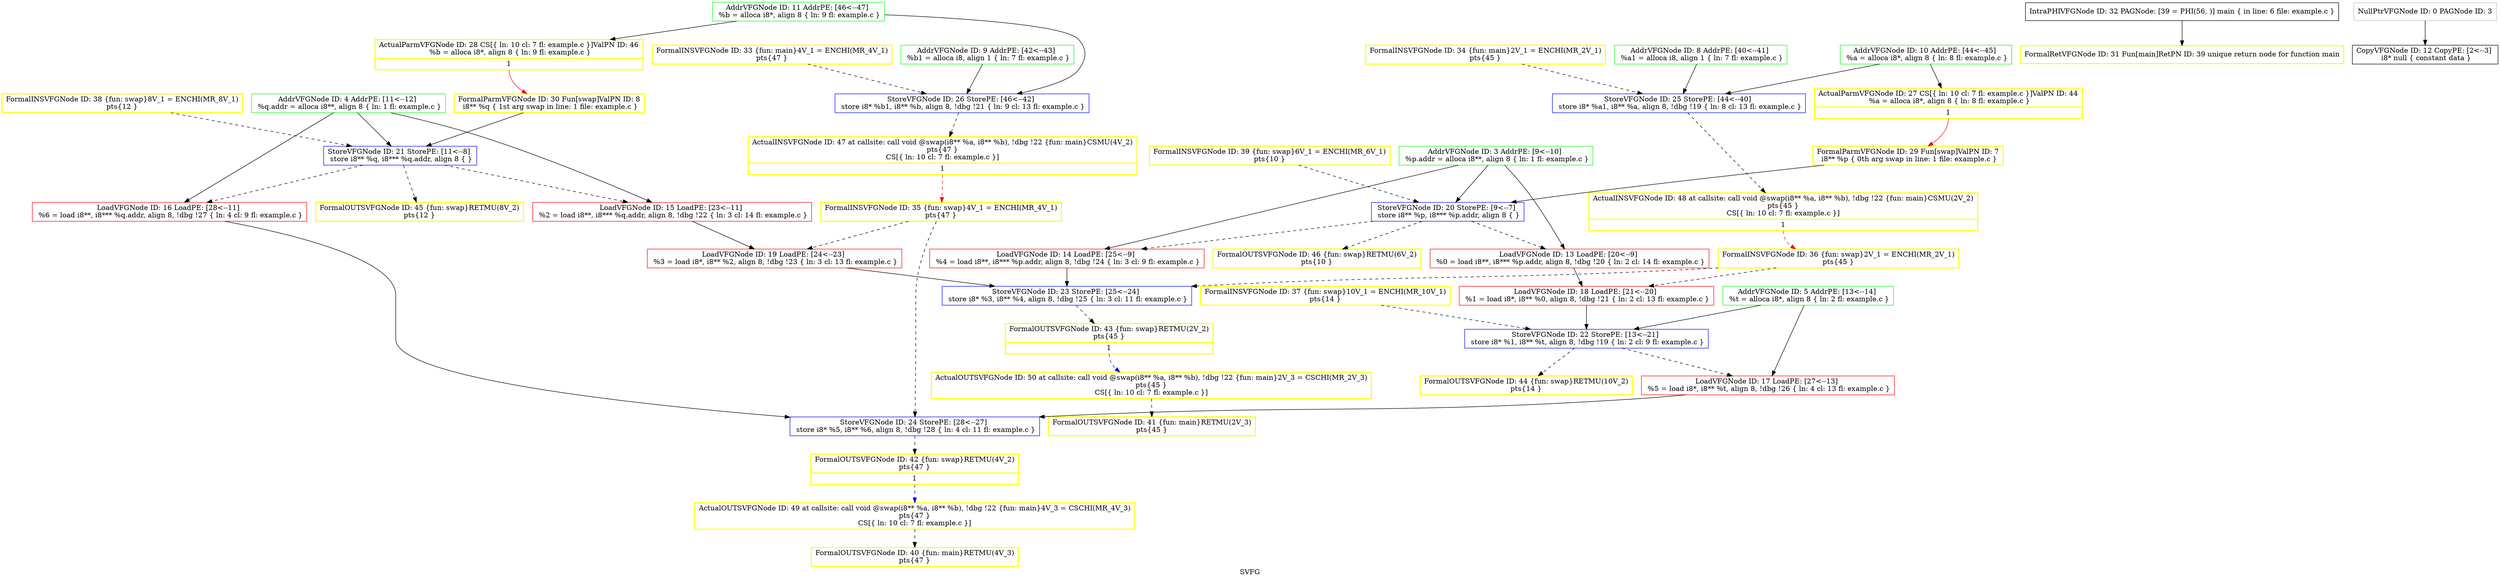 digraph "SVFG" {
	label="SVFG";

	Node0x7fe6cf51a340 [shape=record,color=yellow,penwidth=2,label="{ActualOUTSVFGNode ID: 50 at callsite:   call void @swap(i8** %a, i8** %b), !dbg !22 \{fun: main\}2V_3 = CSCHI(MR_2V_3)\npts\{45 \}\nCS[\{ ln: 10  cl: 7  fl: example.c \}]}"];
	Node0x7fe6cf51a340 -> Node0x7fe6cf519570[style=dashed];
	Node0x7fe6cf51a190 [shape=record,color=yellow,penwidth=2,label="{ActualOUTSVFGNode ID: 49 at callsite:   call void @swap(i8** %a, i8** %b), !dbg !22 \{fun: main\}4V_3 = CSCHI(MR_4V_3)\npts\{47 \}\nCS[\{ ln: 10  cl: 7  fl: example.c \}]}"];
	Node0x7fe6cf51a190 -> Node0x7fe6cf5193f0[style=dashed];
	Node0x7fe6cf516e20 [shape=record,color=yellow,penwidth=2,label="{ActualINSVFGNode ID: 48 at callsite:   call void @swap(i8** %a, i8** %b), !dbg !22 \{fun: main\}CSMU(2V_2)\npts\{45 \}\nCS[\{ ln: 10  cl: 7  fl: example.c \}]|{<s0>1}}"];
	Node0x7fe6cf516e20:s0 -> Node0x7fe6cf518ec0[style=dashed,color=red];
	Node0x7fe6cf519d70 [shape=record,color=yellow,penwidth=2,label="{ActualINSVFGNode ID: 47 at callsite:   call void @swap(i8** %a, i8** %b), !dbg !22 \{fun: main\}CSMU(4V_2)\npts\{47 \}\nCS[\{ ln: 10  cl: 7  fl: example.c \}]|{<s0>1}}"];
	Node0x7fe6cf519d70:s0 -> Node0x7fe6cf518d20[style=dashed,color=red];
	Node0x7fe6cf519c60 [shape=record,color=yellow,penwidth=2,label="{FormalOUTSVFGNode ID: 46 \{fun: swap\}RETMU(6V_2)\npts\{10 \}\n}"];
	Node0x7fe6cf519b50 [shape=record,color=yellow,penwidth=2,label="{FormalOUTSVFGNode ID: 45 \{fun: swap\}RETMU(8V_2)\npts\{12 \}\n}"];
	Node0x7fe6cf519a90 [shape=record,color=yellow,penwidth=2,label="{FormalOUTSVFGNode ID: 44 \{fun: swap\}RETMU(10V_2)\npts\{14 \}\n}"];
	Node0x7fe6cf519800 [shape=record,color=yellow,penwidth=2,label="{FormalOUTSVFGNode ID: 43 \{fun: swap\}RETMU(2V_2)\npts\{45 \}\n|{<s0>1}}"];
	Node0x7fe6cf519800:s0 -> Node0x7fe6cf51a340[style=dashed,color=blue];
	Node0x7fe6cf519680 [shape=record,color=yellow,penwidth=2,label="{FormalOUTSVFGNode ID: 42 \{fun: swap\}RETMU(4V_2)\npts\{47 \}\n|{<s0>1}}"];
	Node0x7fe6cf519680:s0 -> Node0x7fe6cf51a190[style=dashed,color=blue];
	Node0x7fe6cf519570 [shape=record,color=yellow,penwidth=2,label="{FormalOUTSVFGNode ID: 41 \{fun: main\}RETMU(2V_3)\npts\{45 \}\n}"];
	Node0x7fe6cf5193f0 [shape=record,color=yellow,penwidth=2,label="{FormalOUTSVFGNode ID: 40 \{fun: main\}RETMU(4V_3)\npts\{47 \}\n}"];
	Node0x7fe6cf5192c0 [shape=record,color=yellow,penwidth=2,label="{FormalINSVFGNode ID: 39 \{fun: swap\}6V_1 = ENCHI(MR_6V_1)\npts\{10 \}\n}"];
	Node0x7fe6cf5192c0 -> Node0x7fe6cf5169d0[style=dashed];
	Node0x7fe6cf5191e0 [shape=record,color=yellow,penwidth=2,label="{FormalINSVFGNode ID: 38 \{fun: swap\}8V_1 = ENCHI(MR_8V_1)\npts\{12 \}\n}"];
	Node0x7fe6cf5191e0 -> Node0x7fe6cf516aa0[style=dashed];
	Node0x7fe6cf518ff0 [shape=record,color=yellow,penwidth=2,label="{FormalINSVFGNode ID: 37 \{fun: swap\}10V_1 = ENCHI(MR_10V_1)\npts\{14 \}\n}"];
	Node0x7fe6cf518ff0 -> Node0x7fe6cf516c30[style=dashed];
	Node0x7fe6cf518ec0 [shape=record,color=yellow,penwidth=2,label="{FormalINSVFGNode ID: 36 \{fun: swap\}2V_1 = ENCHI(MR_2V_1)\npts\{45 \}\n}"];
	Node0x7fe6cf518ec0 -> Node0x7fe6cf5167f0[style=dashed];
	Node0x7fe6cf518ec0 -> Node0x7fe6cf516ce0[style=dashed];
	Node0x7fe6cf518d20 [shape=record,color=yellow,penwidth=2,label="{FormalINSVFGNode ID: 35 \{fun: swap\}4V_1 = ENCHI(MR_4V_1)\npts\{47 \}\n}"];
	Node0x7fe6cf518d20 -> Node0x7fe6cf5168e0[style=dashed];
	Node0x7fe6cf518d20 -> Node0x7fe6cf516ef0[style=dashed];
	Node0x7fe6cf518b30 [shape=record,color=yellow,penwidth=2,label="{FormalINSVFGNode ID: 34 \{fun: main\}2V_1 = ENCHI(MR_2V_1)\npts\{45 \}\n}"];
	Node0x7fe6cf518b30 -> Node0x7fe6cf516080[style=dashed];
	Node0x7fe6cf5189c0 [shape=record,color=yellow,penwidth=2,label="{FormalINSVFGNode ID: 33 \{fun: main\}4V_1 = ENCHI(MR_4V_1)\npts\{47 \}\n}"];
	Node0x7fe6cf5189c0 -> Node0x7fe6cf517140[style=dashed];
	Node0x7fe6cf5176e0 [shape=record,color=black,label="{IntraPHIVFGNode ID: 32 PAGNode: [39 = PHI(56, )]    main \{ in line: 6 file: example.c \}}"];
	Node0x7fe6cf5176e0 -> Node0x7fe6cf517600[style=solid];
	Node0x7fe6cf517600 [shape=record,color=yellow,penwidth=2,label="{FormalRetVFGNode ID: 31 Fun[main]RetPN ID: 39 unique return node for function main}"];
	Node0x7fe6cf5174c0 [shape=record,color=yellow,penwidth=2,label="{FormalParmVFGNode ID: 30 Fun[swap]ValPN ID: 8\n i8** %q \{ 1st arg swap in line: 1 file: example.c \}}"];
	Node0x7fe6cf5174c0 -> Node0x7fe6cf516aa0[style=solid];
	Node0x7fe6cf517380 [shape=record,color=yellow,penwidth=2,label="{FormalParmVFGNode ID: 29 Fun[swap]ValPN ID: 7\n i8** %p \{ 0th arg swap in line: 1 file: example.c \}}"];
	Node0x7fe6cf517380 -> Node0x7fe6cf5169d0[style=solid];
	Node0x7fe6cf517270 [shape=record,color=yellow,penwidth=2,label="{ActualParmVFGNode ID: 28 CS[\{ ln: 10  cl: 7  fl: example.c \}]ValPN ID: 46\n   %b = alloca i8*, align 8 \{ ln: 9 fl: example.c \}|{<s0>1}}"];
	Node0x7fe6cf517270:s0 -> Node0x7fe6cf5174c0[style=solid,color=red];
	Node0x7fe6cf516220 [shape=record,color=yellow,penwidth=2,label="{ActualParmVFGNode ID: 27 CS[\{ ln: 10  cl: 7  fl: example.c \}]ValPN ID: 44\n   %a = alloca i8*, align 8 \{ ln: 8 fl: example.c \}|{<s0>1}}"];
	Node0x7fe6cf516220:s0 -> Node0x7fe6cf517380[style=solid,color=red];
	Node0x7fe6cf517140 [shape=record,color=blue,label="{StoreVFGNode ID: 26 StorePE: [46\<--42]  \n   store i8* %b1, i8** %b, align 8, !dbg !21 \{ ln: 9  cl: 13  fl: example.c \}}"];
	Node0x7fe6cf517140 -> Node0x7fe6cf519d70[style=dashed];
	Node0x7fe6cf516080 [shape=record,color=blue,label="{StoreVFGNode ID: 25 StorePE: [44\<--40]  \n   store i8* %a1, i8** %a, align 8, !dbg !19 \{ ln: 8  cl: 13  fl: example.c \}}"];
	Node0x7fe6cf516080 -> Node0x7fe6cf516e20[style=dashed];
	Node0x7fe6cf516ef0 [shape=record,color=blue,label="{StoreVFGNode ID: 24 StorePE: [28\<--27]  \n   store i8* %5, i8** %6, align 8, !dbg !28 \{ ln: 4  cl: 11  fl: example.c \}}"];
	Node0x7fe6cf516ef0 -> Node0x7fe6cf519680[style=dashed];
	Node0x7fe6cf516ce0 [shape=record,color=blue,label="{StoreVFGNode ID: 23 StorePE: [25\<--24]  \n   store i8* %3, i8** %4, align 8, !dbg !25 \{ ln: 3  cl: 11  fl: example.c \}}"];
	Node0x7fe6cf516ce0 -> Node0x7fe6cf519800[style=dashed];
	Node0x7fe6cf516c30 [shape=record,color=blue,label="{StoreVFGNode ID: 22 StorePE: [13\<--21]  \n   store i8* %1, i8** %t, align 8, !dbg !19 \{ ln: 2  cl: 9  fl: example.c \}}"];
	Node0x7fe6cf516c30 -> Node0x7fe6cf516700[style=dashed];
	Node0x7fe6cf516c30 -> Node0x7fe6cf519a90[style=dashed];
	Node0x7fe6cf516aa0 [shape=record,color=blue,label="{StoreVFGNode ID: 21 StorePE: [11\<--8]  \n   store i8** %q, i8*** %q.addr, align 8 \{  \}}"];
	Node0x7fe6cf516aa0 -> Node0x7fe6cf5164e0[style=dashed];
	Node0x7fe6cf516aa0 -> Node0x7fe6cf516610[style=dashed];
	Node0x7fe6cf516aa0 -> Node0x7fe6cf519b50[style=dashed];
	Node0x7fe6cf5169d0 [shape=record,color=blue,label="{StoreVFGNode ID: 20 StorePE: [9\<--7]  \n   store i8** %p, i8*** %p.addr, align 8 \{  \}}"];
	Node0x7fe6cf5169d0 -> Node0x7fe6cf516300[style=dashed];
	Node0x7fe6cf5169d0 -> Node0x7fe6cf5163f0[style=dashed];
	Node0x7fe6cf5169d0 -> Node0x7fe6cf519c60[style=dashed];
	Node0x7fe6cf5168e0 [shape=record,color=red,label="{LoadVFGNode ID: 19 LoadPE: [24\<--23]  \n   %3 = load i8*, i8** %2, align 8, !dbg !23 \{ ln: 3  cl: 13  fl: example.c \}}"];
	Node0x7fe6cf5168e0 -> Node0x7fe6cf516ce0[style=solid];
	Node0x7fe6cf5167f0 [shape=record,color=red,label="{LoadVFGNode ID: 18 LoadPE: [21\<--20]  \n   %1 = load i8*, i8** %0, align 8, !dbg !21 \{ ln: 2  cl: 13  fl: example.c \}}"];
	Node0x7fe6cf5167f0 -> Node0x7fe6cf516c30[style=solid];
	Node0x7fe6cf516700 [shape=record,color=red,label="{LoadVFGNode ID: 17 LoadPE: [27\<--13]  \n   %5 = load i8*, i8** %t, align 8, !dbg !26 \{ ln: 4  cl: 13  fl: example.c \}}"];
	Node0x7fe6cf516700 -> Node0x7fe6cf516ef0[style=solid];
	Node0x7fe6cf516610 [shape=record,color=red,label="{LoadVFGNode ID: 16 LoadPE: [28\<--11]  \n   %6 = load i8**, i8*** %q.addr, align 8, !dbg !27 \{ ln: 4  cl: 9  fl: example.c \}}"];
	Node0x7fe6cf516610 -> Node0x7fe6cf516ef0[style=solid];
	Node0x7fe6cf5164e0 [shape=record,color=red,label="{LoadVFGNode ID: 15 LoadPE: [23\<--11]  \n   %2 = load i8**, i8*** %q.addr, align 8, !dbg !22 \{ ln: 3  cl: 14  fl: example.c \}}"];
	Node0x7fe6cf5164e0 -> Node0x7fe6cf5168e0[style=solid];
	Node0x7fe6cf5163f0 [shape=record,color=red,label="{LoadVFGNode ID: 14 LoadPE: [25\<--9]  \n   %4 = load i8**, i8*** %p.addr, align 8, !dbg !24 \{ ln: 3  cl: 9  fl: example.c \}}"];
	Node0x7fe6cf5163f0 -> Node0x7fe6cf516ce0[style=solid];
	Node0x7fe6cf516300 [shape=record,color=red,label="{LoadVFGNode ID: 13 LoadPE: [20\<--9]  \n   %0 = load i8**, i8*** %p.addr, align 8, !dbg !20 \{ ln: 2  cl: 14  fl: example.c \}}"];
	Node0x7fe6cf516300 -> Node0x7fe6cf5167f0[style=solid];
	Node0x7fe6cf515940 [shape=record,color=black,label="{CopyVFGNode ID: 12 CopyPE: [2\<--3]  \n i8* null \{ constant data \}}"];
	Node0x7fe6cf515f90 [shape=record,color=green,label="{AddrVFGNode ID: 11 AddrPE: [46\<--47]  \n   %b = alloca i8*, align 8 \{ ln: 9 fl: example.c \}}"];
	Node0x7fe6cf515f90 -> Node0x7fe6cf517140[style=solid];
	Node0x7fe6cf515f90 -> Node0x7fe6cf517270[style=solid];
	Node0x7fe6cf515ea0 [shape=record,color=green,label="{AddrVFGNode ID: 10 AddrPE: [44\<--45]  \n   %a = alloca i8*, align 8 \{ ln: 8 fl: example.c \}}"];
	Node0x7fe6cf515ea0 -> Node0x7fe6cf516080[style=solid];
	Node0x7fe6cf515ea0 -> Node0x7fe6cf516220[style=solid];
	Node0x7fe6cf515db0 [shape=record,color=green,label="{AddrVFGNode ID: 9 AddrPE: [42\<--43]  \n   %b1 = alloca i8, align 1 \{ ln: 7 fl: example.c \}}"];
	Node0x7fe6cf515db0 -> Node0x7fe6cf517140[style=solid];
	Node0x7fe6cf515c80 [shape=record,color=green,label="{AddrVFGNode ID: 8 AddrPE: [40\<--41]  \n   %a1 = alloca i8, align 1 \{ ln: 7 fl: example.c \}}"];
	Node0x7fe6cf515c80 -> Node0x7fe6cf516080[style=solid];
	Node0x7fe6cf5158b0 [shape=record,color=green,label="{AddrVFGNode ID: 5 AddrPE: [13\<--14]  \n   %t = alloca i8*, align 8 \{ ln: 2 fl: example.c \}}"];
	Node0x7fe6cf5158b0 -> Node0x7fe6cf516700[style=solid];
	Node0x7fe6cf5158b0 -> Node0x7fe6cf516c30[style=solid];
	Node0x7fe6cf5157c0 [shape=record,color=green,label="{AddrVFGNode ID: 4 AddrPE: [11\<--12]  \n   %q.addr = alloca i8**, align 8 \{ ln: 1 fl: example.c \}}"];
	Node0x7fe6cf5157c0 -> Node0x7fe6cf5164e0[style=solid];
	Node0x7fe6cf5157c0 -> Node0x7fe6cf516610[style=solid];
	Node0x7fe6cf5157c0 -> Node0x7fe6cf516aa0[style=solid];
	Node0x7fe6cf515210 [shape=record,color=green,label="{AddrVFGNode ID: 3 AddrPE: [9\<--10]  \n   %p.addr = alloca i8**, align 8 \{ ln: 1 fl: example.c \}}"];
	Node0x7fe6cf515210 -> Node0x7fe6cf516300[style=solid];
	Node0x7fe6cf515210 -> Node0x7fe6cf5163f0[style=solid];
	Node0x7fe6cf515210 -> Node0x7fe6cf5169d0[style=solid];
	Node0x7fe6cf514ae0 [shape=record,color=grey,label="{NullPtrVFGNode ID: 0 PAGNode ID: 3\n}"];
	Node0x7fe6cf514ae0 -> Node0x7fe6cf515940[style=solid];
}
